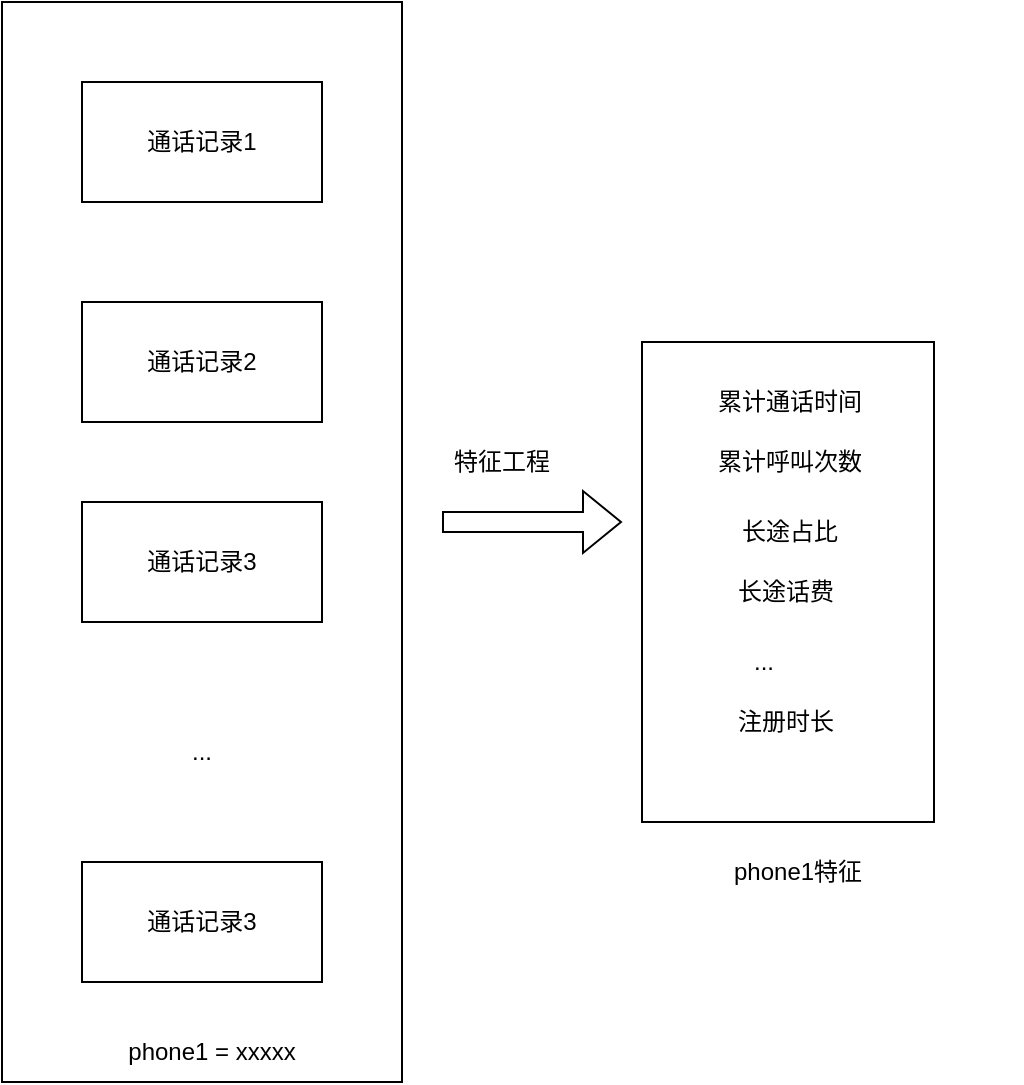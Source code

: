 <mxfile version="20.5.3" type="device"><diagram id="KziT-vv6oAGgZ_v-MUg6" name="第 1 页"><mxGraphModel dx="924" dy="641" grid="1" gridSize="10" guides="1" tooltips="1" connect="1" arrows="1" fold="1" page="1" pageScale="1" pageWidth="827" pageHeight="1169" math="0" shadow="0"><root><mxCell id="0"/><mxCell id="1" parent="0"/><mxCell id="F8qk1crfknR_FfCOW4_M-18" value="" style="rounded=0;whiteSpace=wrap;html=1;" vertex="1" parent="1"><mxGeometry y="150" width="200" height="540" as="geometry"/></mxCell><mxCell id="F8qk1crfknR_FfCOW4_M-13" value="通话记录1" style="rounded=0;whiteSpace=wrap;html=1;" vertex="1" parent="1"><mxGeometry x="40" y="190" width="120" height="60" as="geometry"/></mxCell><mxCell id="F8qk1crfknR_FfCOW4_M-14" value="通话记录2" style="rounded=0;whiteSpace=wrap;html=1;" vertex="1" parent="1"><mxGeometry x="40" y="300" width="120" height="60" as="geometry"/></mxCell><mxCell id="F8qk1crfknR_FfCOW4_M-15" value="通话记录3" style="rounded=0;whiteSpace=wrap;html=1;" vertex="1" parent="1"><mxGeometry x="40" y="400" width="120" height="60" as="geometry"/></mxCell><mxCell id="F8qk1crfknR_FfCOW4_M-16" value="通话记录3" style="rounded=0;whiteSpace=wrap;html=1;" vertex="1" parent="1"><mxGeometry x="40" y="580" width="120" height="60" as="geometry"/></mxCell><mxCell id="F8qk1crfknR_FfCOW4_M-17" value="..." style="text;html=1;strokeColor=none;fillColor=none;align=center;verticalAlign=middle;whiteSpace=wrap;rounded=0;" vertex="1" parent="1"><mxGeometry x="70" y="510" width="60" height="30" as="geometry"/></mxCell><mxCell id="F8qk1crfknR_FfCOW4_M-19" value="phone1 = xxxxx" style="text;html=1;strokeColor=none;fillColor=none;align=center;verticalAlign=middle;whiteSpace=wrap;rounded=0;" vertex="1" parent="1"><mxGeometry x="10" y="660" width="190" height="30" as="geometry"/></mxCell><mxCell id="F8qk1crfknR_FfCOW4_M-21" value="" style="shape=flexArrow;endArrow=classic;html=1;rounded=0;" edge="1" parent="1"><mxGeometry width="50" height="50" relative="1" as="geometry"><mxPoint x="220" y="410" as="sourcePoint"/><mxPoint x="310" y="410" as="targetPoint"/></mxGeometry></mxCell><mxCell id="F8qk1crfknR_FfCOW4_M-22" value="" style="rounded=0;whiteSpace=wrap;html=1;" vertex="1" parent="1"><mxGeometry x="320" y="320" width="146" height="240" as="geometry"/></mxCell><mxCell id="F8qk1crfknR_FfCOW4_M-23" value="累计通话时间" style="text;html=1;strokeColor=none;fillColor=none;align=center;verticalAlign=middle;whiteSpace=wrap;rounded=0;" vertex="1" parent="1"><mxGeometry x="339" y="335" width="110" height="30" as="geometry"/></mxCell><mxCell id="F8qk1crfknR_FfCOW4_M-24" value="累计呼叫次数" style="text;html=1;strokeColor=none;fillColor=none;align=center;verticalAlign=middle;whiteSpace=wrap;rounded=0;" vertex="1" parent="1"><mxGeometry x="339" y="365" width="110" height="30" as="geometry"/></mxCell><mxCell id="F8qk1crfknR_FfCOW4_M-25" value="长途占比" style="text;html=1;strokeColor=none;fillColor=none;align=center;verticalAlign=middle;whiteSpace=wrap;rounded=0;" vertex="1" parent="1"><mxGeometry x="339" y="400" width="110" height="30" as="geometry"/></mxCell><mxCell id="F8qk1crfknR_FfCOW4_M-26" value="长途话费" style="text;html=1;strokeColor=none;fillColor=none;align=center;verticalAlign=middle;whiteSpace=wrap;rounded=0;" vertex="1" parent="1"><mxGeometry x="337" y="430" width="110" height="30" as="geometry"/></mxCell><mxCell id="F8qk1crfknR_FfCOW4_M-27" value="注册时长" style="text;html=1;strokeColor=none;fillColor=none;align=center;verticalAlign=middle;whiteSpace=wrap;rounded=0;" vertex="1" parent="1"><mxGeometry x="337" y="495" width="110" height="30" as="geometry"/></mxCell><mxCell id="F8qk1crfknR_FfCOW4_M-28" value="..." style="text;strokeColor=none;fillColor=none;align=left;verticalAlign=middle;spacingLeft=4;spacingRight=4;overflow=hidden;points=[[0,0.5],[1,0.5]];portConstraint=eastwest;rotatable=0;whiteSpace=wrap;html=1;" vertex="1" parent="1"><mxGeometry x="370" y="465" width="140" height="30" as="geometry"/></mxCell><mxCell id="F8qk1crfknR_FfCOW4_M-29" value="phone1特征" style="text;strokeColor=none;fillColor=none;align=left;verticalAlign=middle;spacingLeft=4;spacingRight=4;overflow=hidden;points=[[0,0.5],[1,0.5]];portConstraint=eastwest;rotatable=0;whiteSpace=wrap;html=1;" vertex="1" parent="1"><mxGeometry x="360" y="570" width="140" height="30" as="geometry"/></mxCell><mxCell id="F8qk1crfknR_FfCOW4_M-30" value="特征工程" style="text;html=1;strokeColor=none;fillColor=none;align=center;verticalAlign=middle;whiteSpace=wrap;rounded=0;" vertex="1" parent="1"><mxGeometry x="220" y="365" width="60" height="30" as="geometry"/></mxCell></root></mxGraphModel></diagram></mxfile>